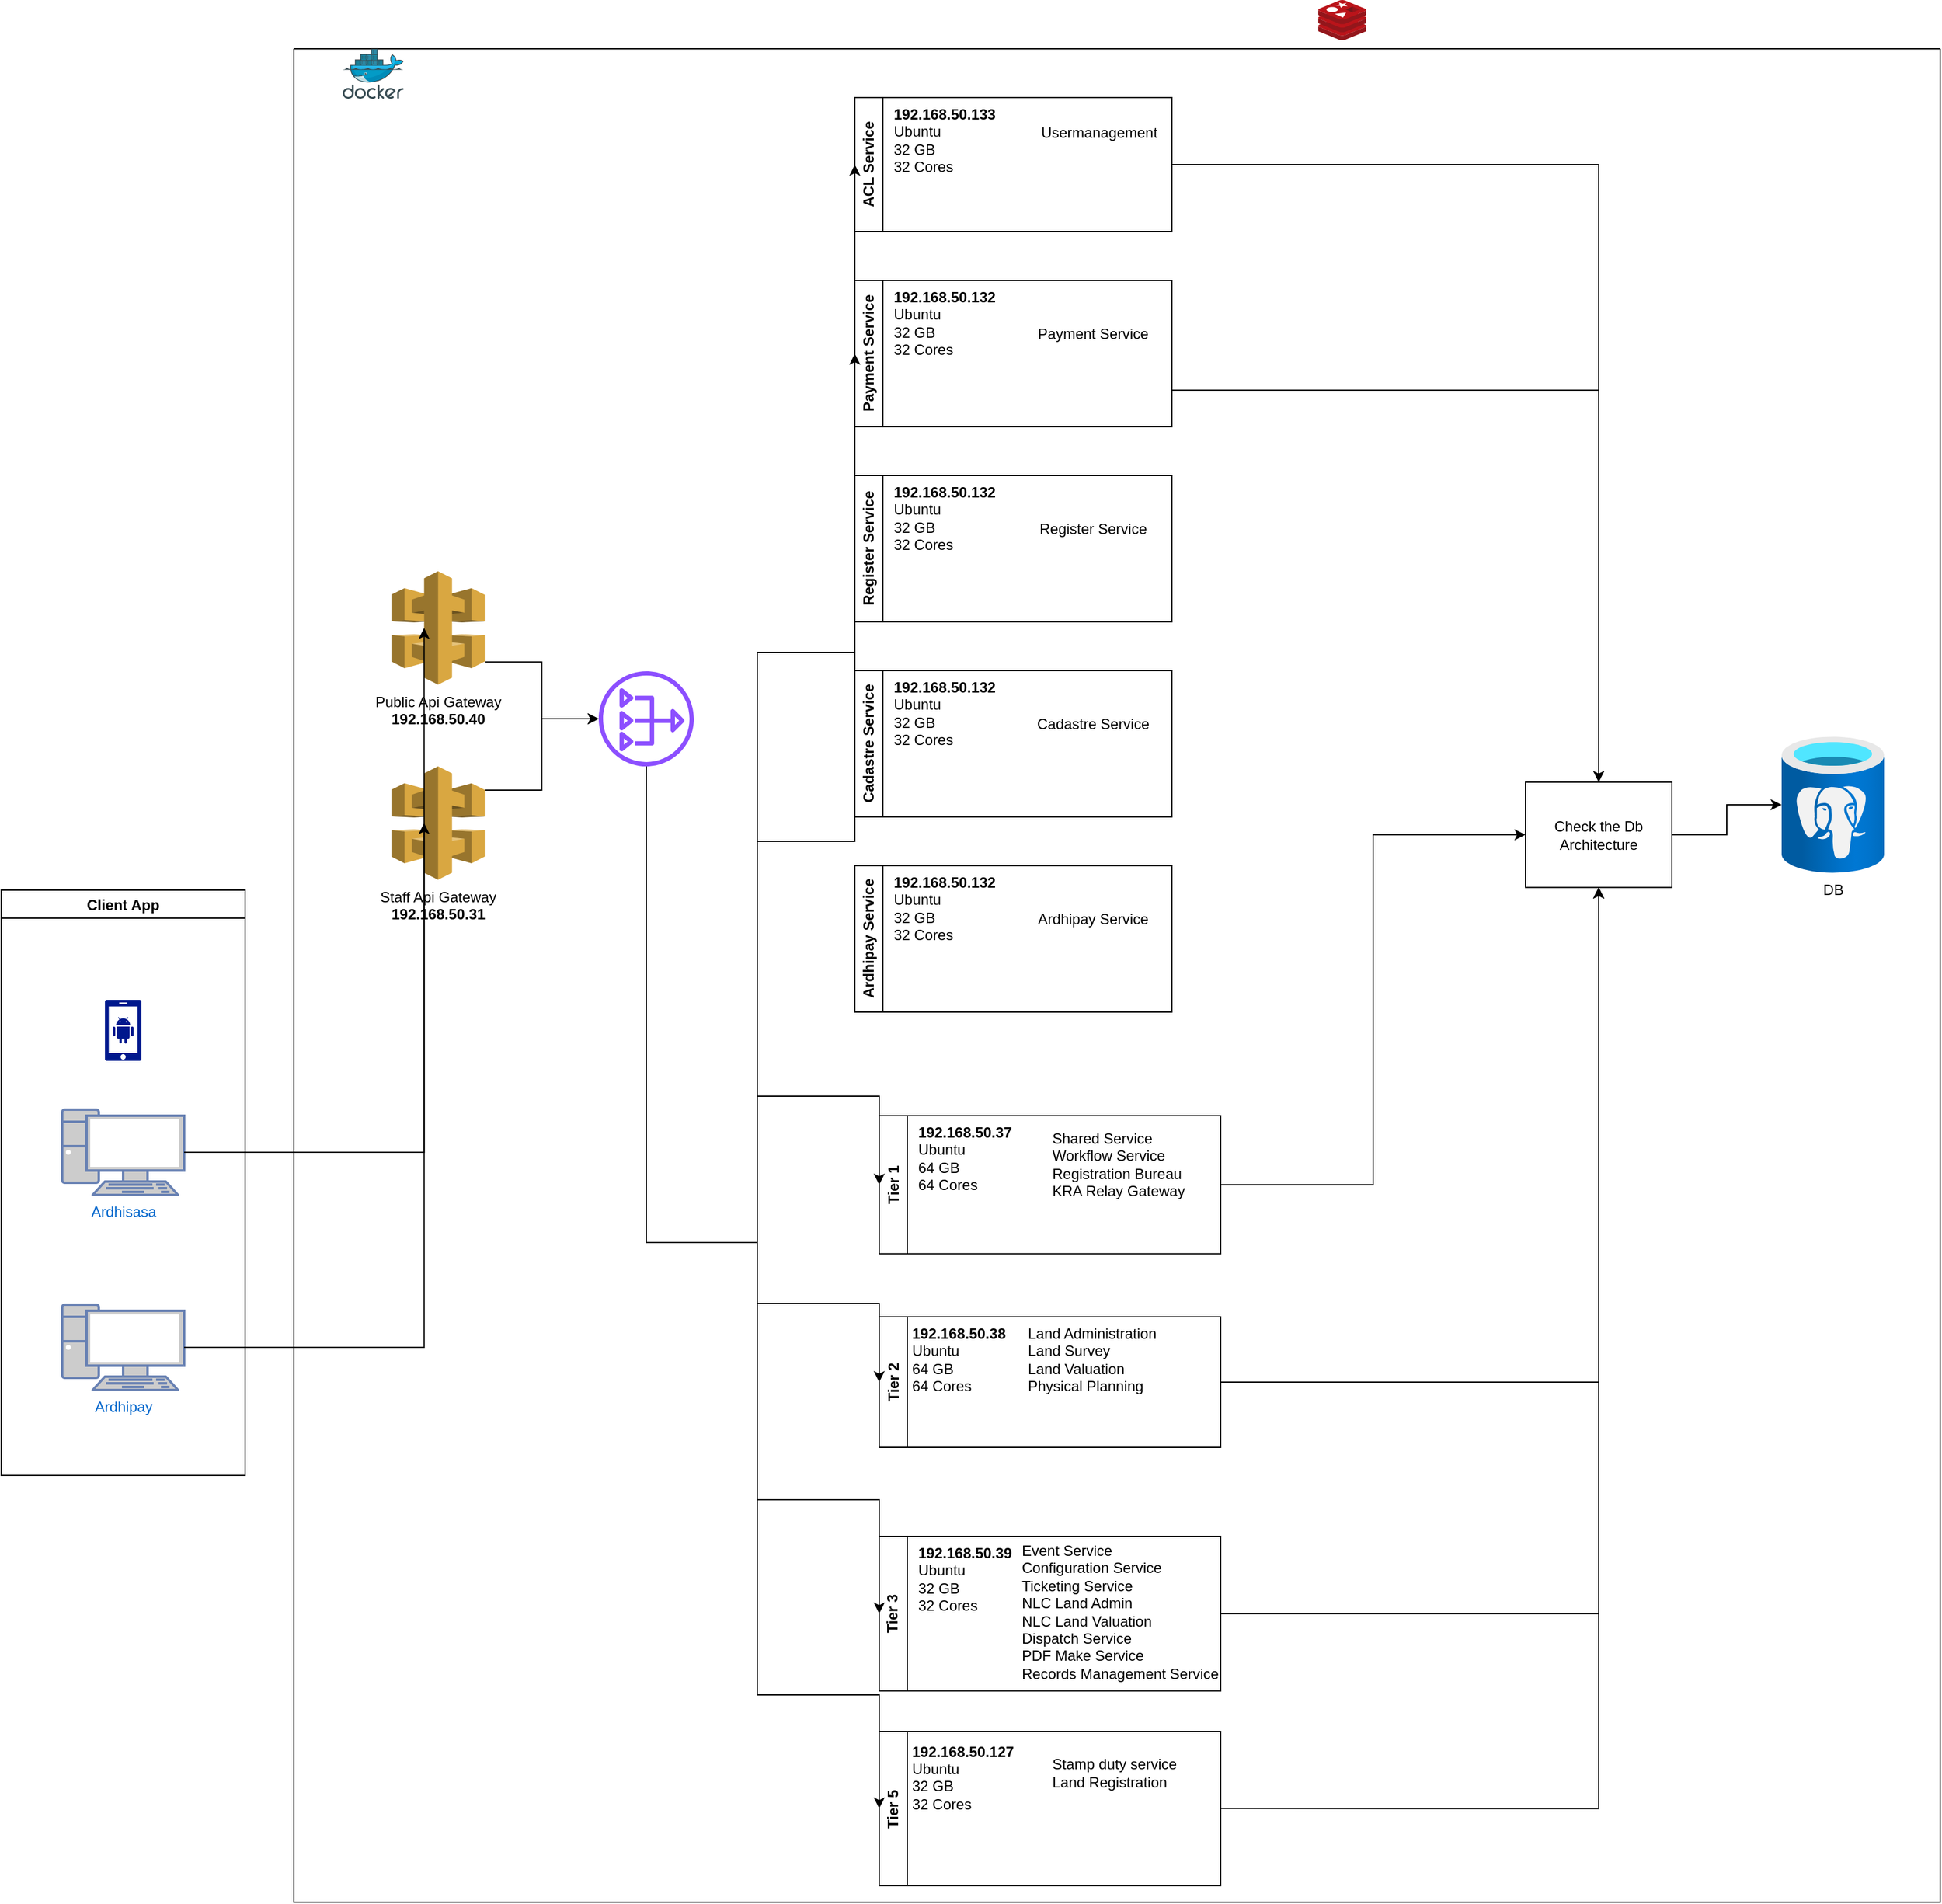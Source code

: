 <mxfile version="26.0.6">
  <diagram name="Page-1" id="X-Ikt2yS38_xHKI1-joO">
    <mxGraphModel dx="1167" dy="1828" grid="1" gridSize="10" guides="1" tooltips="1" connect="1" arrows="1" fold="1" page="1" pageScale="1" pageWidth="827" pageHeight="1169" math="0" shadow="0">
      <root>
        <mxCell id="0" />
        <mxCell id="1" parent="0" />
        <mxCell id="FhZttKuwCezYCY0k29h0-20" value="" style="swimlane;startSize=0;" parent="1" vertex="1">
          <mxGeometry x="280" y="-390" width="1350" height="1520" as="geometry" />
        </mxCell>
        <mxCell id="FhZttKuwCezYCY0k29h0-2" value="" style="image;sketch=0;aspect=fixed;html=1;points=[];align=center;fontSize=12;image=img/lib/mscae/Docker.svg;" parent="FhZttKuwCezYCY0k29h0-20" vertex="1">
          <mxGeometry x="40" width="50" height="41" as="geometry" />
        </mxCell>
        <mxCell id="CQuIktSU1pAItVcYqkuW-55" style="edgeStyle=orthogonalEdgeStyle;rounded=0;orthogonalLoop=1;jettySize=auto;html=1;exitX=1;exitY=0.8;exitDx=0;exitDy=0;exitPerimeter=0;" parent="FhZttKuwCezYCY0k29h0-20" source="FhZttKuwCezYCY0k29h0-26" target="CQuIktSU1pAItVcYqkuW-53" edge="1">
          <mxGeometry relative="1" as="geometry" />
        </mxCell>
        <mxCell id="FhZttKuwCezYCY0k29h0-26" value="Public Api Gateway&lt;br&gt;&lt;b&gt;192.168.50.40&lt;/b&gt;" style="outlineConnect=0;dashed=0;verticalLabelPosition=bottom;verticalAlign=top;align=center;html=1;shape=mxgraph.aws3.api_gateway;fillColor=#D9A741;gradientColor=none;" parent="FhZttKuwCezYCY0k29h0-20" vertex="1">
          <mxGeometry x="80" y="428.5" width="76.5" height="93" as="geometry" />
        </mxCell>
        <mxCell id="CQuIktSU1pAItVcYqkuW-56" style="edgeStyle=orthogonalEdgeStyle;rounded=0;orthogonalLoop=1;jettySize=auto;html=1;exitX=1;exitY=0.21;exitDx=0;exitDy=0;exitPerimeter=0;" parent="FhZttKuwCezYCY0k29h0-20" source="FhZttKuwCezYCY0k29h0-31" target="CQuIktSU1pAItVcYqkuW-53" edge="1">
          <mxGeometry relative="1" as="geometry" />
        </mxCell>
        <mxCell id="FhZttKuwCezYCY0k29h0-31" value="Staff Api Gateway&lt;br&gt;&lt;b&gt;192.168.50.31&lt;/b&gt;" style="outlineConnect=0;dashed=0;verticalLabelPosition=bottom;verticalAlign=top;align=center;html=1;shape=mxgraph.aws3.api_gateway;fillColor=#D9A741;gradientColor=none;" parent="FhZttKuwCezYCY0k29h0-20" vertex="1">
          <mxGeometry x="80" y="588.5" width="76.5" height="93" as="geometry" />
        </mxCell>
        <mxCell id="CQuIktSU1pAItVcYqkuW-53" value="" style="sketch=0;outlineConnect=0;fontColor=#232F3E;gradientColor=none;fillColor=#8C4FFF;strokeColor=none;dashed=0;verticalLabelPosition=bottom;verticalAlign=top;align=center;html=1;fontSize=12;fontStyle=0;aspect=fixed;pointerEvents=1;shape=mxgraph.aws4.nat_gateway;" parent="FhZttKuwCezYCY0k29h0-20" vertex="1">
          <mxGeometry x="250" y="510.5" width="78" height="78" as="geometry" />
        </mxCell>
        <mxCell id="CQuIktSU1pAItVcYqkuW-18" value="Tier 5" style="swimlane;horizontal=0;whiteSpace=wrap;html=1;" parent="FhZttKuwCezYCY0k29h0-20" vertex="1">
          <mxGeometry x="480" y="1380" width="280" height="126.37" as="geometry" />
        </mxCell>
        <mxCell id="CQuIktSU1pAItVcYqkuW-30" value="Stamp duty service&lt;br&gt;Land Registration" style="text;html=1;align=left;verticalAlign=middle;resizable=0;points=[];autosize=1;strokeColor=none;fillColor=none;" parent="CQuIktSU1pAItVcYqkuW-18" vertex="1">
          <mxGeometry x="140" y="14.396" width="130" height="40" as="geometry" />
        </mxCell>
        <mxCell id="CQuIktSU1pAItVcYqkuW-31" value="&lt;b&gt;192.168.50.127&lt;br&gt;&lt;/b&gt;Ubuntu&lt;br&gt;32 GB&lt;br&gt;32 Cores&lt;div&gt;&lt;br&gt;&lt;/div&gt;" style="text;html=1;align=left;verticalAlign=middle;resizable=0;points=[];autosize=1;strokeColor=none;fillColor=none;" parent="CQuIktSU1pAItVcYqkuW-18" vertex="1">
          <mxGeometry x="25" width="110" height="90" as="geometry" />
        </mxCell>
        <mxCell id="CQuIktSU1pAItVcYqkuW-60" style="edgeStyle=orthogonalEdgeStyle;rounded=0;orthogonalLoop=1;jettySize=auto;html=1;entryX=0;entryY=0.5;entryDx=0;entryDy=0;" parent="FhZttKuwCezYCY0k29h0-20" source="CQuIktSU1pAItVcYqkuW-53" target="CQuIktSU1pAItVcYqkuW-18" edge="1">
          <mxGeometry relative="1" as="geometry">
            <Array as="points">
              <mxPoint x="380" y="979" />
              <mxPoint x="380" y="1350" />
            </Array>
          </mxGeometry>
        </mxCell>
        <mxCell id="FhZttKuwCezYCY0k29h0-25" value="Client App" style="swimlane;" parent="1" vertex="1">
          <mxGeometry x="40" y="300" width="200" height="480" as="geometry" />
        </mxCell>
        <mxCell id="FhZttKuwCezYCY0k29h0-10" value="Ardhisasa" style="fontColor=#0066CC;verticalAlign=top;verticalLabelPosition=bottom;labelPosition=center;align=center;html=1;outlineConnect=0;fillColor=#CCCCCC;strokeColor=#6881B3;gradientColor=none;gradientDirection=north;strokeWidth=2;shape=mxgraph.networks.pc;" parent="FhZttKuwCezYCY0k29h0-25" vertex="1">
          <mxGeometry x="50" y="180" width="100" height="70" as="geometry" />
        </mxCell>
        <mxCell id="FhZttKuwCezYCY0k29h0-30" value="Ardhipay" style="fontColor=#0066CC;verticalAlign=top;verticalLabelPosition=bottom;labelPosition=center;align=center;html=1;outlineConnect=0;fillColor=#CCCCCC;strokeColor=#6881B3;gradientColor=none;gradientDirection=north;strokeWidth=2;shape=mxgraph.networks.pc;" parent="FhZttKuwCezYCY0k29h0-25" vertex="1">
          <mxGeometry x="50" y="340" width="100" height="70" as="geometry" />
        </mxCell>
        <mxCell id="CQuIktSU1pAItVcYqkuW-65" value="" style="sketch=0;aspect=fixed;pointerEvents=1;shadow=0;dashed=0;html=1;strokeColor=none;labelPosition=center;verticalLabelPosition=bottom;verticalAlign=top;align=center;fillColor=#00188D;shape=mxgraph.mscae.enterprise.android_phone" parent="FhZttKuwCezYCY0k29h0-25" vertex="1">
          <mxGeometry x="85" y="90" width="30" height="50" as="geometry" />
        </mxCell>
        <mxCell id="FhZttKuwCezYCY0k29h0-33" style="edgeStyle=orthogonalEdgeStyle;rounded=0;orthogonalLoop=1;jettySize=auto;html=1;entryX=0.35;entryY=0.5;entryDx=0;entryDy=0;entryPerimeter=0;" parent="1" source="FhZttKuwCezYCY0k29h0-10" target="FhZttKuwCezYCY0k29h0-26" edge="1">
          <mxGeometry relative="1" as="geometry" />
        </mxCell>
        <mxCell id="FhZttKuwCezYCY0k29h0-34" style="edgeStyle=orthogonalEdgeStyle;rounded=0;orthogonalLoop=1;jettySize=auto;html=1;entryX=0.35;entryY=0.5;entryDx=0;entryDy=0;entryPerimeter=0;" parent="1" source="FhZttKuwCezYCY0k29h0-30" target="FhZttKuwCezYCY0k29h0-31" edge="1">
          <mxGeometry relative="1" as="geometry" />
        </mxCell>
        <mxCell id="FhZttKuwCezYCY0k29h0-1" value="" style="image;sketch=0;aspect=fixed;html=1;points=[];align=center;fontSize=12;image=img/lib/mscae/Cache_Redis_Product.svg;" parent="1" vertex="1">
          <mxGeometry x="1120" y="-430" width="39.29" height="33" as="geometry" />
        </mxCell>
        <mxCell id="CQuIktSU1pAItVcYqkuW-52" value="" style="group" parent="1" vertex="1" connectable="0">
          <mxGeometry x="740" y="-350" width="854" height="1350" as="geometry" />
        </mxCell>
        <mxCell id="FhZttKuwCezYCY0k29h0-29" value="ACL Service" style="swimlane;horizontal=0;whiteSpace=wrap;html=1;" parent="CQuIktSU1pAItVcYqkuW-52" vertex="1">
          <mxGeometry width="260" height="110" as="geometry" />
        </mxCell>
        <mxCell id="CQuIktSU1pAItVcYqkuW-22" value="&lt;b&gt;192.168.50.133&lt;br&gt;&lt;/b&gt;Ubuntu&lt;br&gt;32 GB&lt;br&gt;32 Cores" style="text;html=1;align=left;verticalAlign=middle;resizable=0;points=[];autosize=1;strokeColor=none;fillColor=none;" parent="FhZttKuwCezYCY0k29h0-29" vertex="1">
          <mxGeometry x="30" width="110" height="70" as="geometry" />
        </mxCell>
        <mxCell id="CQuIktSU1pAItVcYqkuW-32" value="Usermanagement" style="text;html=1;align=center;verticalAlign=middle;resizable=0;points=[];autosize=1;strokeColor=none;fillColor=none;" parent="FhZttKuwCezYCY0k29h0-29" vertex="1">
          <mxGeometry x="140" y="14.396" width="120" height="30" as="geometry" />
        </mxCell>
        <mxCell id="FhZttKuwCezYCY0k29h0-37" value="Payment Service" style="swimlane;horizontal=0;whiteSpace=wrap;html=1;" parent="CQuIktSU1pAItVcYqkuW-52" vertex="1">
          <mxGeometry y="150" width="260" height="120" as="geometry" />
        </mxCell>
        <mxCell id="CQuIktSU1pAItVcYqkuW-23" value="&lt;span style=&quot;background-color: initial;&quot;&gt;&lt;b&gt;192.168.50.132&lt;/b&gt;&lt;/span&gt;&lt;br&gt;&lt;span style=&quot;background-color: initial;&quot;&gt;Ubuntu&lt;/span&gt;&lt;br&gt;&lt;span style=&quot;background-color: initial;&quot;&gt;32 GB&lt;/span&gt;&lt;br&gt;&lt;span style=&quot;background-color: initial;&quot;&gt;32 Cores&lt;/span&gt;" style="text;html=1;align=left;verticalAlign=middle;resizable=0;points=[];autosize=1;strokeColor=none;fillColor=none;" parent="FhZttKuwCezYCY0k29h0-37" vertex="1">
          <mxGeometry x="30" width="110" height="70" as="geometry" />
        </mxCell>
        <mxCell id="CQuIktSU1pAItVcYqkuW-33" value="Payment Service" style="text;html=1;align=center;verticalAlign=middle;resizable=0;points=[];autosize=1;strokeColor=none;fillColor=none;" parent="FhZttKuwCezYCY0k29h0-37" vertex="1">
          <mxGeometry x="140" y="28.791" width="110" height="30" as="geometry" />
        </mxCell>
        <mxCell id="FhZttKuwCezYCY0k29h0-39" value="Tier 1" style="swimlane;horizontal=0;whiteSpace=wrap;html=1;" parent="CQuIktSU1pAItVcYqkuW-52" vertex="1">
          <mxGeometry x="20" y="835" width="280" height="113.2" as="geometry" />
        </mxCell>
        <mxCell id="CQuIktSU1pAItVcYqkuW-25" value="&lt;b&gt;&lt;span style=&quot;background-color: initial;&quot;&gt;192.168.50.37&lt;/span&gt;&lt;br&gt;&lt;/b&gt;&lt;span style=&quot;background-color: initial;&quot;&gt;Ubuntu&lt;/span&gt;&lt;br&gt;&lt;span style=&quot;background-color: initial;&quot;&gt;64 GB&lt;/span&gt;&lt;br&gt;&lt;span style=&quot;background-color: initial;&quot;&gt;64 Cores&lt;/span&gt;" style="text;html=1;align=left;verticalAlign=middle;resizable=0;points=[];autosize=1;strokeColor=none;fillColor=none;" parent="FhZttKuwCezYCY0k29h0-39" vertex="1">
          <mxGeometry x="30" width="100" height="70" as="geometry" />
        </mxCell>
        <mxCell id="CQuIktSU1pAItVcYqkuW-1" value="Tier 2" style="swimlane;horizontal=0;whiteSpace=wrap;html=1;" parent="CQuIktSU1pAItVcYqkuW-52" vertex="1">
          <mxGeometry x="20" y="1000" width="280" height="107.03" as="geometry" />
        </mxCell>
        <mxCell id="CQuIktSU1pAItVcYqkuW-26" value="&lt;b&gt;192.168.50.38&lt;/b&gt;&lt;br style=&quot;border-color: var(--border-color);&quot;&gt;&lt;span style=&quot;border-color: var(--border-color); background-color: initial;&quot;&gt;Ubuntu&lt;/span&gt;&lt;br style=&quot;border-color: var(--border-color);&quot;&gt;&lt;span style=&quot;border-color: var(--border-color); background-color: initial;&quot;&gt;64 GB&lt;/span&gt;&lt;br style=&quot;border-color: var(--border-color);&quot;&gt;&lt;span style=&quot;border-color: var(--border-color); background-color: initial;&quot;&gt;64 Cores&lt;/span&gt;" style="text;html=1;align=left;verticalAlign=middle;resizable=0;points=[];autosize=1;strokeColor=none;fillColor=none;" parent="CQuIktSU1pAItVcYqkuW-1" vertex="1">
          <mxGeometry x="25" width="100" height="70" as="geometry" />
        </mxCell>
        <mxCell id="CQuIktSU1pAItVcYqkuW-27" value="Land Administration&lt;br&gt;Land Survey&lt;br&gt;Land Valuation&lt;br&gt;Physical Planning" style="text;html=1;align=left;verticalAlign=middle;resizable=0;points=[];autosize=1;strokeColor=none;fillColor=none;" parent="CQuIktSU1pAItVcYqkuW-1" vertex="1">
          <mxGeometry x="120" width="130" height="70" as="geometry" />
        </mxCell>
        <mxCell id="CQuIktSU1pAItVcYqkuW-16" value="Tier 3" style="swimlane;horizontal=0;whiteSpace=wrap;html=1;" parent="CQuIktSU1pAItVcYqkuW-52" vertex="1">
          <mxGeometry x="20" y="1180" width="280" height="126.7" as="geometry" />
        </mxCell>
        <mxCell id="CQuIktSU1pAItVcYqkuW-29" value="&lt;b&gt;192.168.50.39&lt;br&gt;&lt;/b&gt;Ubuntu&lt;br&gt;32 GB&lt;br&gt;32 Cores" style="text;html=1;align=left;verticalAlign=middle;resizable=0;points=[];autosize=1;strokeColor=none;fillColor=none;" parent="CQuIktSU1pAItVcYqkuW-16" vertex="1">
          <mxGeometry x="30" width="100" height="70" as="geometry" />
        </mxCell>
        <mxCell id="CQuIktSU1pAItVcYqkuW-45" value="Check the Db Architecture" style="rounded=0;whiteSpace=wrap;html=1;" parent="CQuIktSU1pAItVcYqkuW-52" vertex="1">
          <mxGeometry x="550" y="561.429" width="120" height="86.374" as="geometry" />
        </mxCell>
        <mxCell id="CQuIktSU1pAItVcYqkuW-39" style="edgeStyle=orthogonalEdgeStyle;rounded=0;orthogonalLoop=1;jettySize=auto;html=1;entryX=0.5;entryY=0;entryDx=0;entryDy=0;" parent="CQuIktSU1pAItVcYqkuW-52" source="FhZttKuwCezYCY0k29h0-29" target="CQuIktSU1pAItVcYqkuW-45" edge="1">
          <mxGeometry relative="1" as="geometry">
            <mxPoint x="579.381" y="439.066" as="targetPoint" />
          </mxGeometry>
        </mxCell>
        <mxCell id="CQuIktSU1pAItVcYqkuW-46" style="edgeStyle=orthogonalEdgeStyle;rounded=0;orthogonalLoop=1;jettySize=auto;html=1;exitX=1;exitY=0.75;exitDx=0;exitDy=0;entryX=0.5;entryY=0;entryDx=0;entryDy=0;" parent="CQuIktSU1pAItVcYqkuW-52" source="FhZttKuwCezYCY0k29h0-37" target="CQuIktSU1pAItVcYqkuW-45" edge="1">
          <mxGeometry relative="1" as="geometry" />
        </mxCell>
        <mxCell id="CQuIktSU1pAItVcYqkuW-41" style="edgeStyle=orthogonalEdgeStyle;rounded=0;orthogonalLoop=1;jettySize=auto;html=1;entryX=0;entryY=0.5;entryDx=0;entryDy=0;" parent="CQuIktSU1pAItVcYqkuW-52" source="FhZttKuwCezYCY0k29h0-39" target="CQuIktSU1pAItVcYqkuW-45" edge="1">
          <mxGeometry relative="1" as="geometry">
            <mxPoint x="530" y="532.637" as="targetPoint" />
          </mxGeometry>
        </mxCell>
        <mxCell id="CQuIktSU1pAItVcYqkuW-47" style="edgeStyle=orthogonalEdgeStyle;rounded=0;orthogonalLoop=1;jettySize=auto;html=1;entryX=0.5;entryY=1;entryDx=0;entryDy=0;exitX=1;exitY=0.5;exitDx=0;exitDy=0;" parent="CQuIktSU1pAItVcYqkuW-52" source="CQuIktSU1pAItVcYqkuW-1" target="CQuIktSU1pAItVcYqkuW-45" edge="1">
          <mxGeometry relative="1" as="geometry">
            <mxPoint x="260" y="806.154" as="sourcePoint" />
          </mxGeometry>
        </mxCell>
        <mxCell id="CQuIktSU1pAItVcYqkuW-48" style="edgeStyle=orthogonalEdgeStyle;rounded=0;orthogonalLoop=1;jettySize=auto;html=1;exitX=1;exitY=0.5;exitDx=0;exitDy=0;entryX=0.5;entryY=1;entryDx=0;entryDy=0;" parent="CQuIktSU1pAItVcYqkuW-52" source="CQuIktSU1pAItVcYqkuW-16" target="CQuIktSU1pAItVcYqkuW-45" edge="1">
          <mxGeometry relative="1" as="geometry">
            <mxPoint x="600" y="590.22" as="targetPoint" />
          </mxGeometry>
        </mxCell>
        <mxCell id="CQuIktSU1pAItVcYqkuW-50" value="DB" style="image;aspect=fixed;html=1;points=[];align=center;fontSize=12;image=img/lib/azure2/databases/Azure_Database_PostgreSQL_Server.svg;" parent="CQuIktSU1pAItVcYqkuW-52" vertex="1">
          <mxGeometry x="760" y="524" width="84" height="112" as="geometry" />
        </mxCell>
        <mxCell id="CQuIktSU1pAItVcYqkuW-51" style="edgeStyle=orthogonalEdgeStyle;rounded=0;orthogonalLoop=1;jettySize=auto;html=1;" parent="CQuIktSU1pAItVcYqkuW-52" source="CQuIktSU1pAItVcYqkuW-45" target="CQuIktSU1pAItVcYqkuW-50" edge="1">
          <mxGeometry relative="1" as="geometry" />
        </mxCell>
        <mxCell id="CQuIktSU1pAItVcYqkuW-24" value="Shared Service&lt;br&gt;Workflow Service&lt;br&gt;Registration Bureau&lt;div&gt;KRA Relay Gateway&lt;/div&gt;" style="text;html=1;align=left;verticalAlign=middle;resizable=0;points=[];autosize=1;strokeColor=none;fillColor=none;" parent="CQuIktSU1pAItVcYqkuW-52" vertex="1">
          <mxGeometry x="160" y="840.002" width="130" height="70" as="geometry" />
        </mxCell>
        <mxCell id="CQuIktSU1pAItVcYqkuW-28" value="Event Service&lt;br&gt;Configuration Service&lt;br&gt;Ticketing Service&lt;br&gt;NLC Land Admin&lt;br&gt;NLC Land Valuation&lt;br&gt;Dispatch Service&lt;br&gt;PDF Make Service&lt;div&gt;Records Management Service&lt;/div&gt;" style="text;html=1;align=left;verticalAlign=middle;resizable=0;points=[];autosize=1;strokeColor=none;fillColor=none;" parent="CQuIktSU1pAItVcYqkuW-52" vertex="1">
          <mxGeometry x="135" y="1176.699" width="180" height="130" as="geometry" />
        </mxCell>
        <mxCell id="_RFIVC-mQC5Zg40zyzjJ-3" value="Register Service" style="swimlane;horizontal=0;whiteSpace=wrap;html=1;" vertex="1" parent="CQuIktSU1pAItVcYqkuW-52">
          <mxGeometry y="310" width="260" height="120" as="geometry" />
        </mxCell>
        <mxCell id="_RFIVC-mQC5Zg40zyzjJ-4" value="&lt;span style=&quot;background-color: initial;&quot;&gt;&lt;b&gt;192.168.50.132&lt;/b&gt;&lt;/span&gt;&lt;br&gt;&lt;span style=&quot;background-color: initial;&quot;&gt;Ubuntu&lt;/span&gt;&lt;br&gt;&lt;span style=&quot;background-color: initial;&quot;&gt;32 GB&lt;/span&gt;&lt;br&gt;&lt;span style=&quot;background-color: initial;&quot;&gt;32 Cores&lt;/span&gt;" style="text;html=1;align=left;verticalAlign=middle;resizable=0;points=[];autosize=1;strokeColor=none;fillColor=none;" vertex="1" parent="_RFIVC-mQC5Zg40zyzjJ-3">
          <mxGeometry x="30" width="110" height="70" as="geometry" />
        </mxCell>
        <mxCell id="_RFIVC-mQC5Zg40zyzjJ-5" value="Register Service" style="text;html=1;align=center;verticalAlign=middle;resizable=0;points=[];autosize=1;strokeColor=none;fillColor=none;" vertex="1" parent="_RFIVC-mQC5Zg40zyzjJ-3">
          <mxGeometry x="140" y="28.791" width="110" height="30" as="geometry" />
        </mxCell>
        <mxCell id="_RFIVC-mQC5Zg40zyzjJ-6" value="Cadastre Service" style="swimlane;horizontal=0;whiteSpace=wrap;html=1;" vertex="1" parent="CQuIktSU1pAItVcYqkuW-52">
          <mxGeometry y="470" width="260" height="120" as="geometry" />
        </mxCell>
        <mxCell id="_RFIVC-mQC5Zg40zyzjJ-7" value="&lt;span style=&quot;background-color: initial;&quot;&gt;&lt;b&gt;192.168.50.132&lt;/b&gt;&lt;/span&gt;&lt;br&gt;&lt;span style=&quot;background-color: initial;&quot;&gt;Ubuntu&lt;/span&gt;&lt;br&gt;&lt;span style=&quot;background-color: initial;&quot;&gt;32 GB&lt;/span&gt;&lt;br&gt;&lt;span style=&quot;background-color: initial;&quot;&gt;32 Cores&lt;/span&gt;" style="text;html=1;align=left;verticalAlign=middle;resizable=0;points=[];autosize=1;strokeColor=none;fillColor=none;" vertex="1" parent="_RFIVC-mQC5Zg40zyzjJ-6">
          <mxGeometry x="30" width="110" height="70" as="geometry" />
        </mxCell>
        <mxCell id="_RFIVC-mQC5Zg40zyzjJ-8" value="&lt;span style=&quot;text-wrap-mode: wrap;&quot;&gt;Cadastre Service&lt;/span&gt;" style="text;html=1;align=center;verticalAlign=middle;resizable=0;points=[];autosize=1;strokeColor=none;fillColor=none;" vertex="1" parent="_RFIVC-mQC5Zg40zyzjJ-6">
          <mxGeometry x="135" y="28.791" width="120" height="30" as="geometry" />
        </mxCell>
        <mxCell id="_RFIVC-mQC5Zg40zyzjJ-9" value="Ardhipay Service" style="swimlane;horizontal=0;whiteSpace=wrap;html=1;" vertex="1" parent="CQuIktSU1pAItVcYqkuW-52">
          <mxGeometry y="630" width="260" height="120" as="geometry" />
        </mxCell>
        <mxCell id="_RFIVC-mQC5Zg40zyzjJ-10" value="&lt;span style=&quot;background-color: initial;&quot;&gt;&lt;b&gt;192.168.50.132&lt;/b&gt;&lt;/span&gt;&lt;br&gt;&lt;span style=&quot;background-color: initial;&quot;&gt;Ubuntu&lt;/span&gt;&lt;br&gt;&lt;span style=&quot;background-color: initial;&quot;&gt;32 GB&lt;/span&gt;&lt;br&gt;&lt;span style=&quot;background-color: initial;&quot;&gt;32 Cores&lt;/span&gt;" style="text;html=1;align=left;verticalAlign=middle;resizable=0;points=[];autosize=1;strokeColor=none;fillColor=none;" vertex="1" parent="_RFIVC-mQC5Zg40zyzjJ-9">
          <mxGeometry x="30" width="110" height="70" as="geometry" />
        </mxCell>
        <mxCell id="_RFIVC-mQC5Zg40zyzjJ-11" value="&lt;span style=&quot;text-wrap-mode: wrap;&quot;&gt;Ardhipay Service&lt;/span&gt;" style="text;html=1;align=center;verticalAlign=middle;resizable=0;points=[];autosize=1;strokeColor=none;fillColor=none;" vertex="1" parent="_RFIVC-mQC5Zg40zyzjJ-9">
          <mxGeometry x="140" y="28.791" width="110" height="30" as="geometry" />
        </mxCell>
        <mxCell id="CQuIktSU1pAItVcYqkuW-58" style="edgeStyle=orthogonalEdgeStyle;rounded=0;orthogonalLoop=1;jettySize=auto;html=1;entryX=0;entryY=0.5;entryDx=0;entryDy=0;" parent="1" source="CQuIktSU1pAItVcYqkuW-53" target="FhZttKuwCezYCY0k29h0-29" edge="1">
          <mxGeometry relative="1" as="geometry">
            <Array as="points">
              <mxPoint x="660" y="589" />
              <mxPoint x="660" y="105" />
            </Array>
          </mxGeometry>
        </mxCell>
        <mxCell id="CQuIktSU1pAItVcYqkuW-61" style="edgeStyle=orthogonalEdgeStyle;rounded=0;orthogonalLoop=1;jettySize=auto;html=1;entryX=0;entryY=0.5;entryDx=0;entryDy=0;" parent="1" source="CQuIktSU1pAItVcYqkuW-53" target="FhZttKuwCezYCY0k29h0-37" edge="1">
          <mxGeometry relative="1" as="geometry">
            <Array as="points">
              <mxPoint x="660" y="589" />
              <mxPoint x="660" y="260" />
            </Array>
          </mxGeometry>
        </mxCell>
        <mxCell id="CQuIktSU1pAItVcYqkuW-62" style="edgeStyle=orthogonalEdgeStyle;rounded=0;orthogonalLoop=1;jettySize=auto;html=1;entryX=0;entryY=0.5;entryDx=0;entryDy=0;" parent="1" source="CQuIktSU1pAItVcYqkuW-53" target="FhZttKuwCezYCY0k29h0-39" edge="1">
          <mxGeometry relative="1" as="geometry">
            <Array as="points">
              <mxPoint x="660" y="589" />
              <mxPoint x="660" y="469" />
            </Array>
          </mxGeometry>
        </mxCell>
        <mxCell id="CQuIktSU1pAItVcYqkuW-63" style="edgeStyle=orthogonalEdgeStyle;rounded=0;orthogonalLoop=1;jettySize=auto;html=1;entryX=0;entryY=0.5;entryDx=0;entryDy=0;" parent="1" source="CQuIktSU1pAItVcYqkuW-53" target="CQuIktSU1pAItVcYqkuW-1" edge="1">
          <mxGeometry relative="1" as="geometry">
            <Array as="points">
              <mxPoint x="660" y="589" />
              <mxPoint x="660" y="639" />
            </Array>
          </mxGeometry>
        </mxCell>
        <mxCell id="CQuIktSU1pAItVcYqkuW-64" style="edgeStyle=orthogonalEdgeStyle;rounded=0;orthogonalLoop=1;jettySize=auto;html=1;entryX=0;entryY=0.5;entryDx=0;entryDy=0;" parent="1" source="CQuIktSU1pAItVcYqkuW-53" target="CQuIktSU1pAItVcYqkuW-16" edge="1">
          <mxGeometry relative="1" as="geometry">
            <Array as="points">
              <mxPoint x="660" y="589" />
              <mxPoint x="660" y="800" />
            </Array>
          </mxGeometry>
        </mxCell>
        <mxCell id="CQuIktSU1pAItVcYqkuW-49" style="edgeStyle=orthogonalEdgeStyle;rounded=0;orthogonalLoop=1;jettySize=auto;html=1;exitX=1;exitY=0.5;exitDx=0;exitDy=0;entryX=0.5;entryY=1;entryDx=0;entryDy=0;" parent="1" source="CQuIktSU1pAItVcYqkuW-18" target="CQuIktSU1pAItVcYqkuW-45" edge="1">
          <mxGeometry relative="1" as="geometry">
            <mxPoint x="1340" y="240.22" as="targetPoint" />
          </mxGeometry>
        </mxCell>
      </root>
    </mxGraphModel>
  </diagram>
</mxfile>
